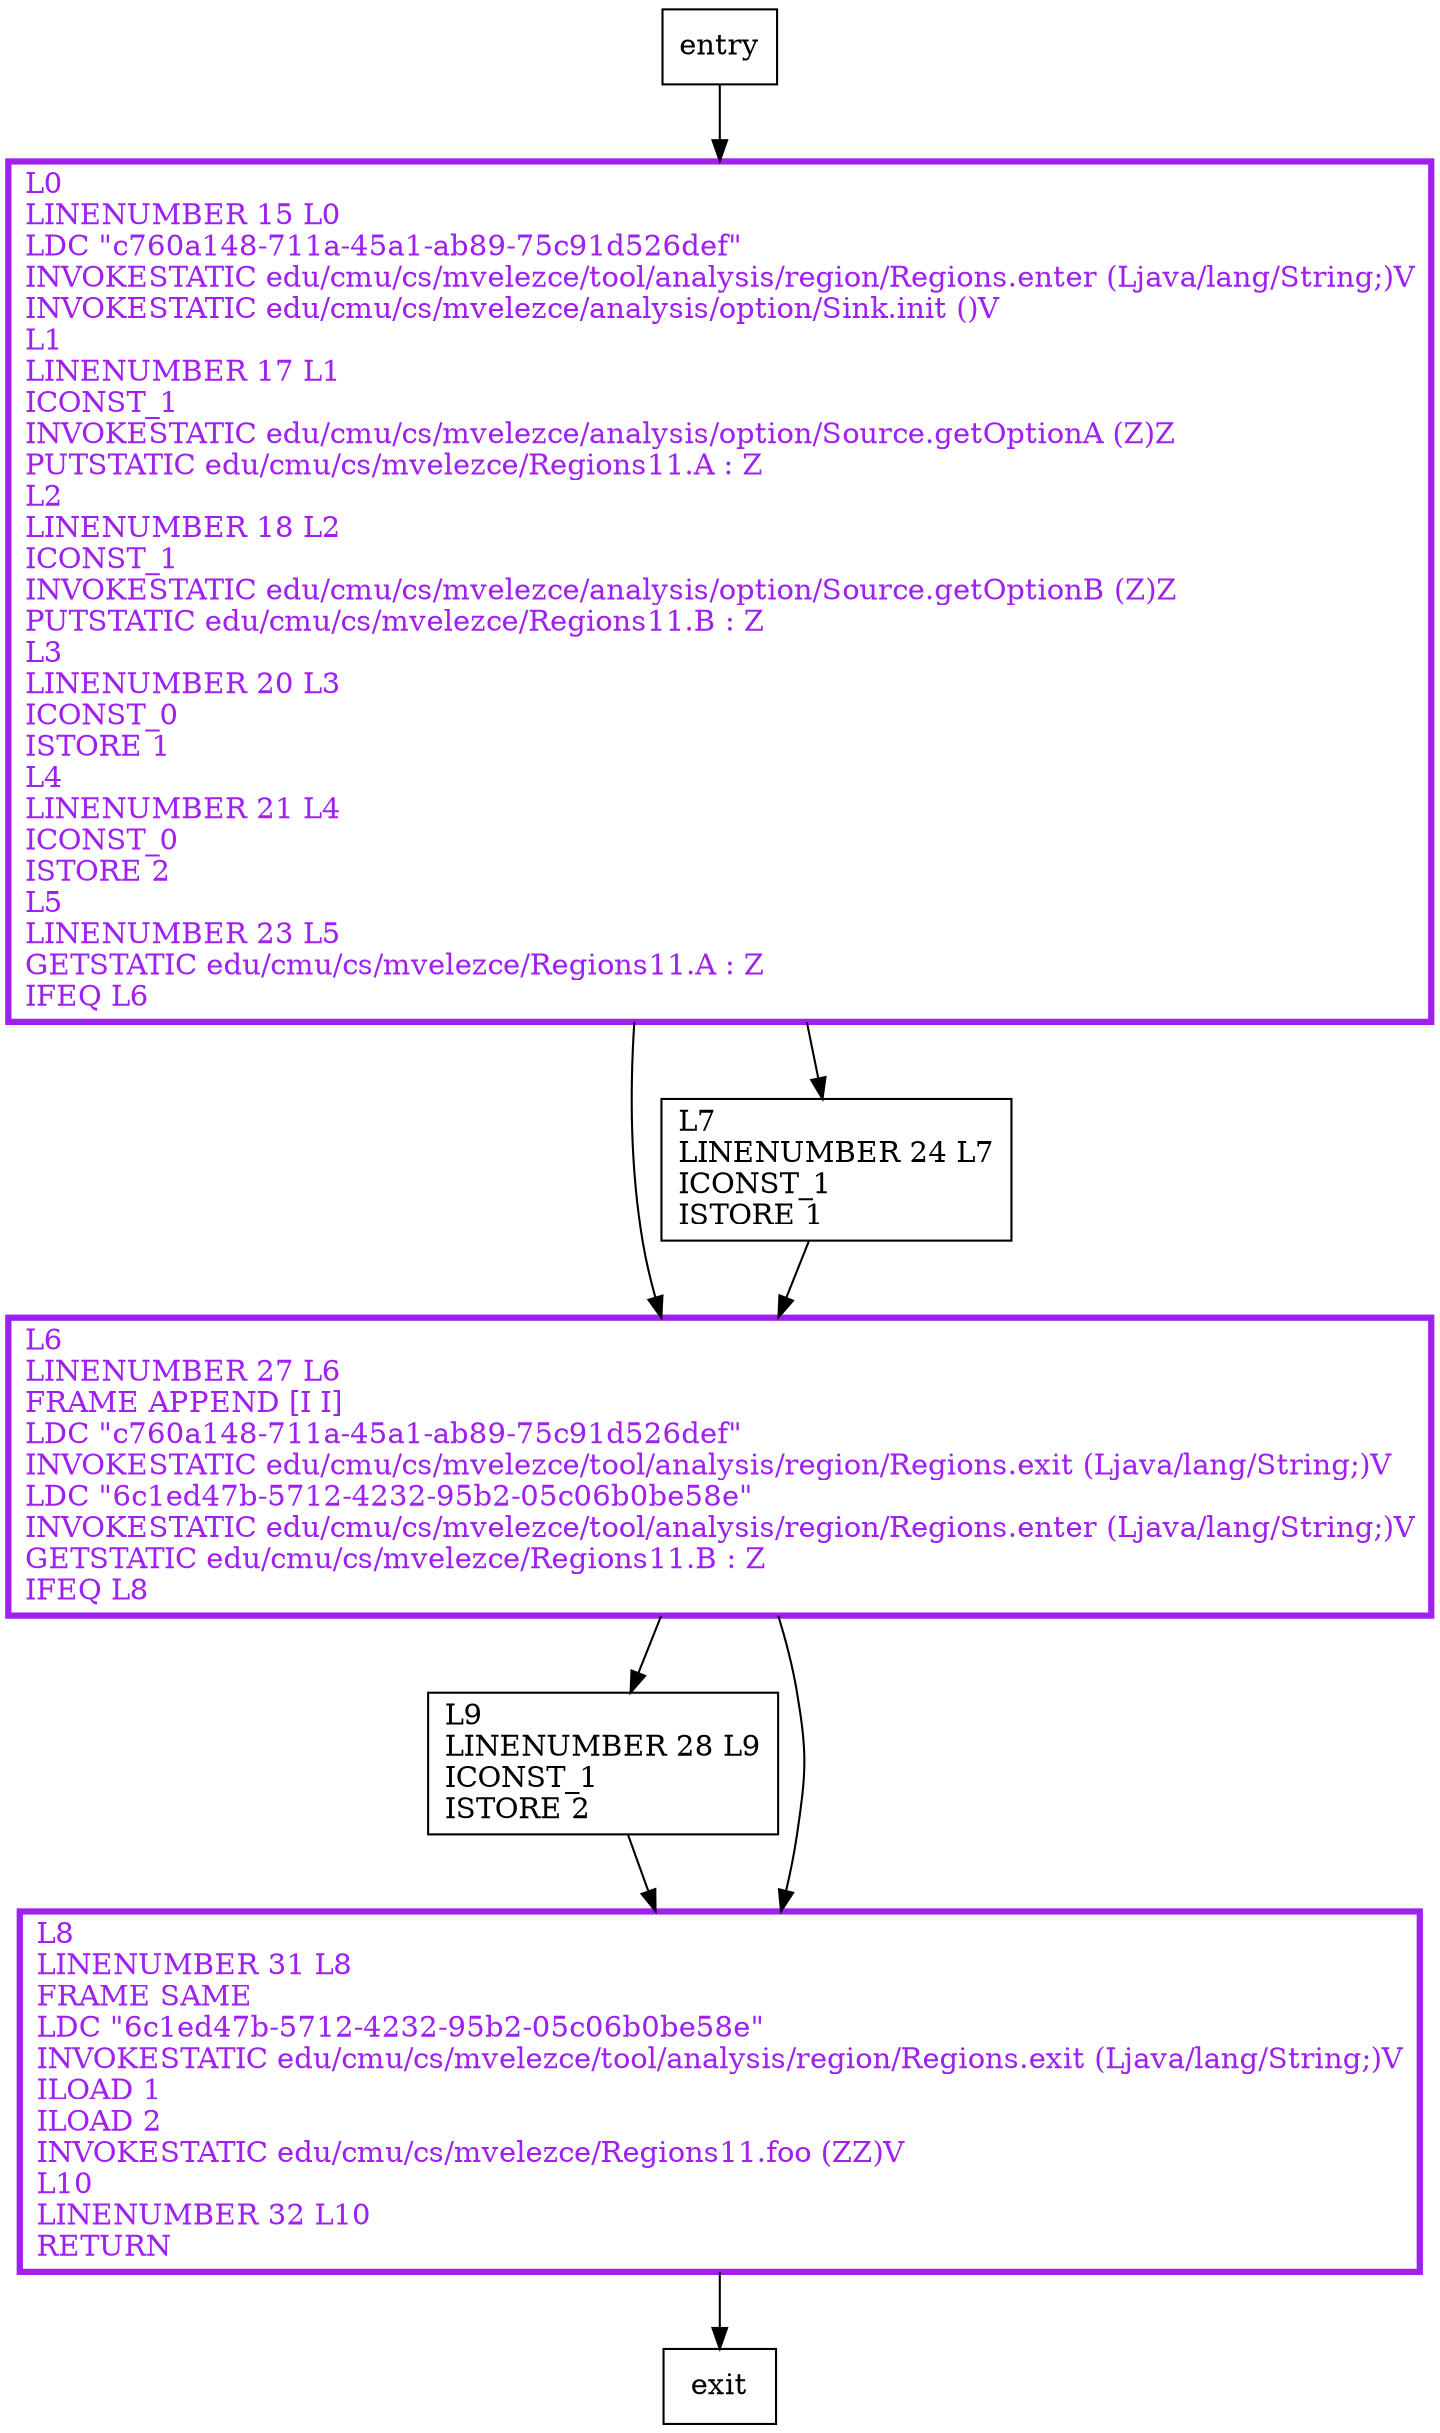 digraph main {
node [shape=record];
583351682 [label="L6\lLINENUMBER 27 L6\lFRAME APPEND [I I]\lLDC \"c760a148-711a-45a1-ab89-75c91d526def\"\lINVOKESTATIC edu/cmu/cs/mvelezce/tool/analysis/region/Regions.exit (Ljava/lang/String;)V\lLDC \"6c1ed47b-5712-4232-95b2-05c06b0be58e\"\lINVOKESTATIC edu/cmu/cs/mvelezce/tool/analysis/region/Regions.enter (Ljava/lang/String;)V\lGETSTATIC edu/cmu/cs/mvelezce/Regions11.B : Z\lIFEQ L8\l"];
979387846 [label="L7\lLINENUMBER 24 L7\lICONST_1\lISTORE 1\l"];
191351920 [label="L9\lLINENUMBER 28 L9\lICONST_1\lISTORE 2\l"];
1664093259 [label="L0\lLINENUMBER 15 L0\lLDC \"c760a148-711a-45a1-ab89-75c91d526def\"\lINVOKESTATIC edu/cmu/cs/mvelezce/tool/analysis/region/Regions.enter (Ljava/lang/String;)V\lINVOKESTATIC edu/cmu/cs/mvelezce/analysis/option/Sink.init ()V\lL1\lLINENUMBER 17 L1\lICONST_1\lINVOKESTATIC edu/cmu/cs/mvelezce/analysis/option/Source.getOptionA (Z)Z\lPUTSTATIC edu/cmu/cs/mvelezce/Regions11.A : Z\lL2\lLINENUMBER 18 L2\lICONST_1\lINVOKESTATIC edu/cmu/cs/mvelezce/analysis/option/Source.getOptionB (Z)Z\lPUTSTATIC edu/cmu/cs/mvelezce/Regions11.B : Z\lL3\lLINENUMBER 20 L3\lICONST_0\lISTORE 1\lL4\lLINENUMBER 21 L4\lICONST_0\lISTORE 2\lL5\lLINENUMBER 23 L5\lGETSTATIC edu/cmu/cs/mvelezce/Regions11.A : Z\lIFEQ L6\l"];
1758910325 [label="L8\lLINENUMBER 31 L8\lFRAME SAME\lLDC \"6c1ed47b-5712-4232-95b2-05c06b0be58e\"\lINVOKESTATIC edu/cmu/cs/mvelezce/tool/analysis/region/Regions.exit (Ljava/lang/String;)V\lILOAD 1\lILOAD 2\lINVOKESTATIC edu/cmu/cs/mvelezce/Regions11.foo (ZZ)V\lL10\lLINENUMBER 32 L10\lRETURN\l"];
entry;
exit;
entry -> 1664093259;
583351682 -> 191351920;
583351682 -> 1758910325;
979387846 -> 583351682;
191351920 -> 1758910325;
1664093259 -> 583351682;
1664093259 -> 979387846;
1758910325 -> exit;
583351682[fontcolor="purple", penwidth=3, color="purple"];
1664093259[fontcolor="purple", penwidth=3, color="purple"];
1758910325[fontcolor="purple", penwidth=3, color="purple"];
}
